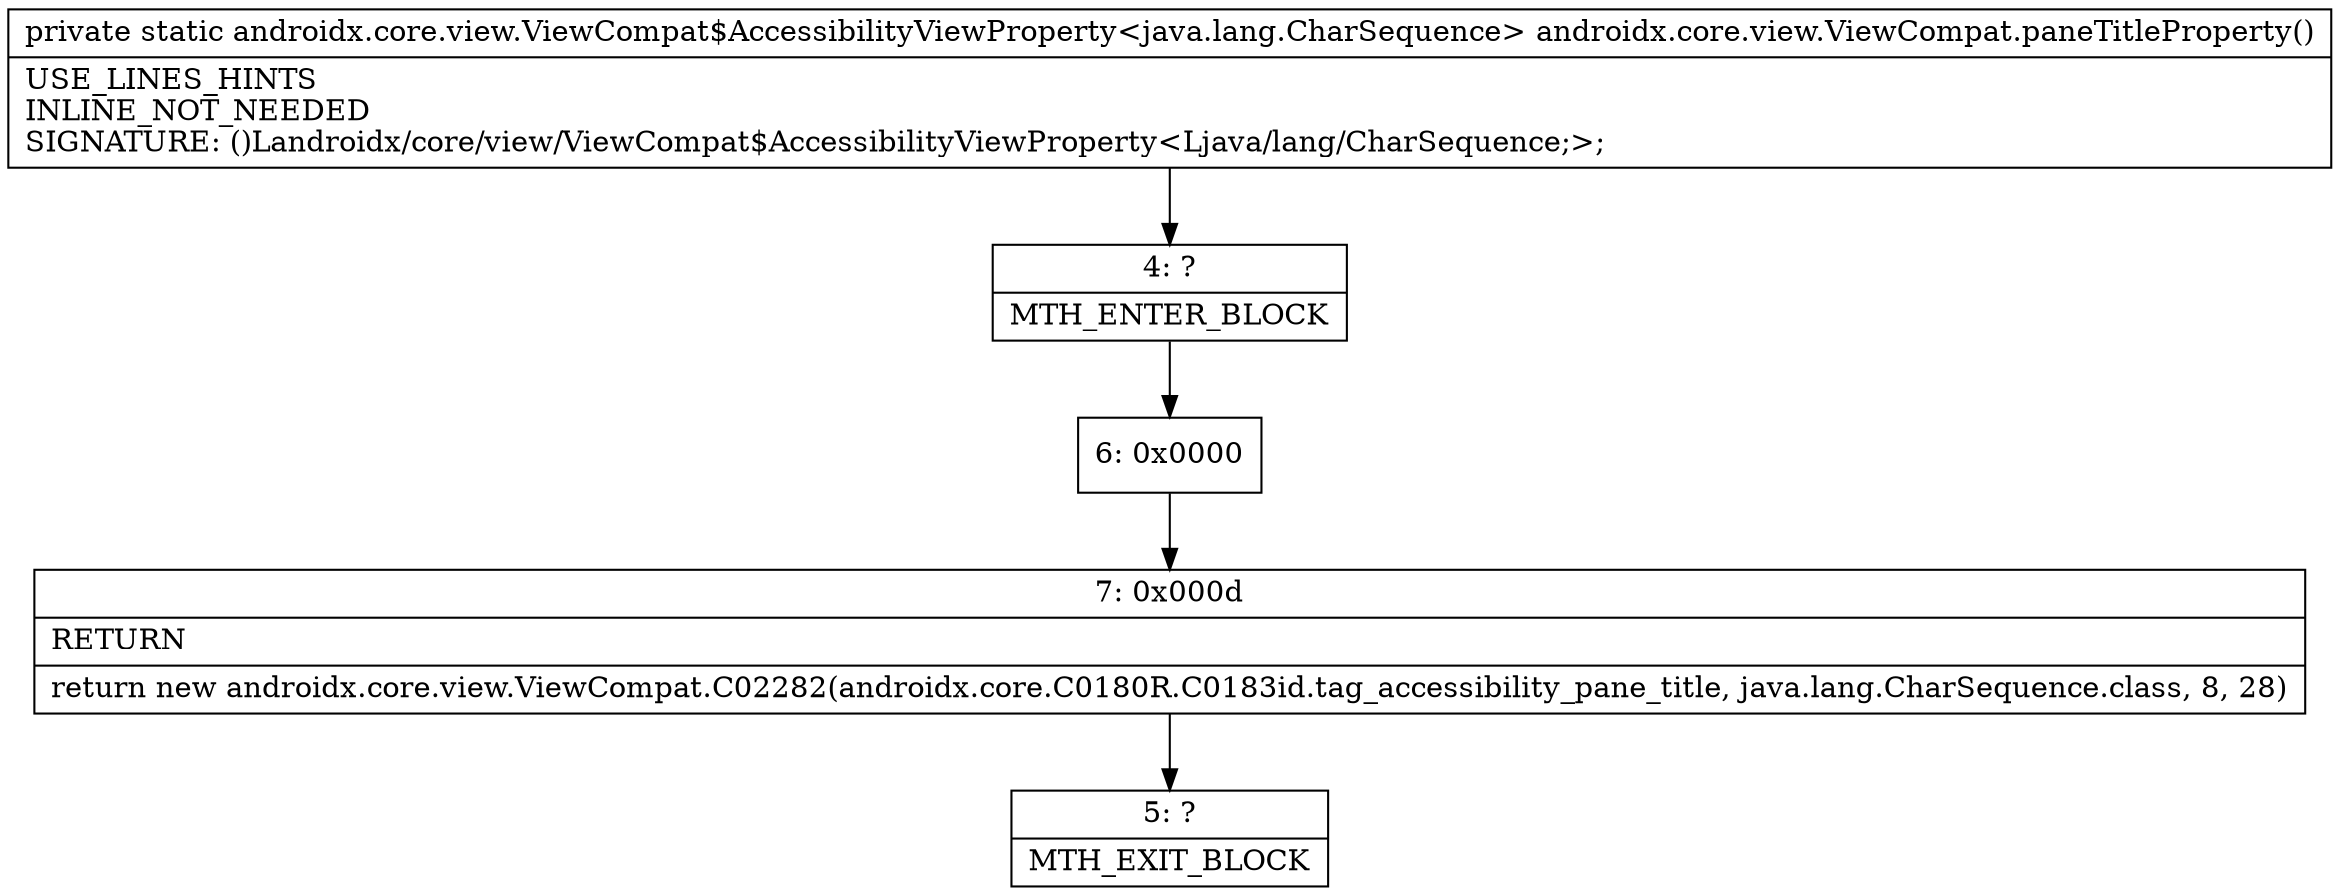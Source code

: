 digraph "CFG forandroidx.core.view.ViewCompat.paneTitleProperty()Landroidx\/core\/view\/ViewCompat$AccessibilityViewProperty;" {
Node_4 [shape=record,label="{4\:\ ?|MTH_ENTER_BLOCK\l}"];
Node_6 [shape=record,label="{6\:\ 0x0000}"];
Node_7 [shape=record,label="{7\:\ 0x000d|RETURN\l|return new androidx.core.view.ViewCompat.C02282(androidx.core.C0180R.C0183id.tag_accessibility_pane_title, java.lang.CharSequence.class, 8, 28)\l}"];
Node_5 [shape=record,label="{5\:\ ?|MTH_EXIT_BLOCK\l}"];
MethodNode[shape=record,label="{private static androidx.core.view.ViewCompat$AccessibilityViewProperty\<java.lang.CharSequence\> androidx.core.view.ViewCompat.paneTitleProperty()  | USE_LINES_HINTS\lINLINE_NOT_NEEDED\lSIGNATURE: ()Landroidx\/core\/view\/ViewCompat$AccessibilityViewProperty\<Ljava\/lang\/CharSequence;\>;\l}"];
MethodNode -> Node_4;Node_4 -> Node_6;
Node_6 -> Node_7;
Node_7 -> Node_5;
}

